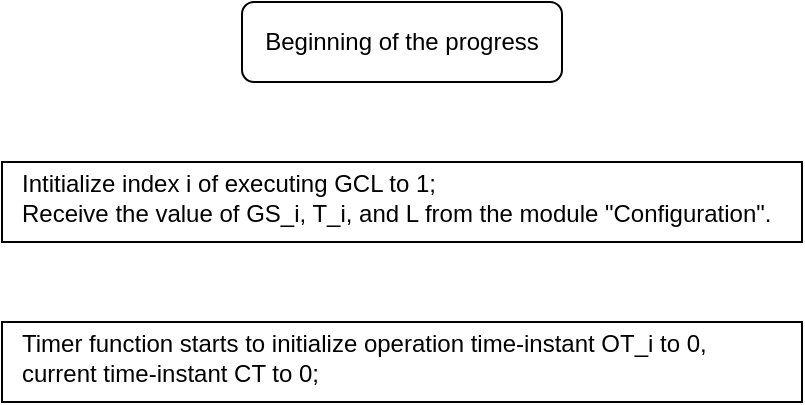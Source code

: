 <mxfile version="22.1.17" type="github">
  <diagram id="C5RBs43oDa-KdzZeNtuy" name="Page-1">
    <mxGraphModel dx="1481" dy="740" grid="1" gridSize="10" guides="1" tooltips="1" connect="1" arrows="1" fold="1" page="1" pageScale="1" pageWidth="827" pageHeight="1169" math="0" shadow="0">
      <root>
        <mxCell id="WIyWlLk6GJQsqaUBKTNV-0" />
        <mxCell id="WIyWlLk6GJQsqaUBKTNV-1" parent="WIyWlLk6GJQsqaUBKTNV-0" />
        <mxCell id="ViThs1E6ZkW2AHLPsCAg-0" value="Intitialize index i of executing GCL to 1;&lt;br&gt;Receive the value of GS_i, T_i, and L from the module &quot;Configuration&quot;.&amp;nbsp;" style="rounded=0;whiteSpace=wrap;html=1;align=left;spacingLeft=8;verticalAlign=middle;spacingBottom=4;" vertex="1" parent="WIyWlLk6GJQsqaUBKTNV-1">
          <mxGeometry x="240" y="320" width="400" height="40" as="geometry" />
        </mxCell>
        <mxCell id="ViThs1E6ZkW2AHLPsCAg-1" value="Beginning of the progress" style="rounded=1;whiteSpace=wrap;html=1;" vertex="1" parent="WIyWlLk6GJQsqaUBKTNV-1">
          <mxGeometry x="360" y="240" width="160" height="40" as="geometry" />
        </mxCell>
        <mxCell id="ViThs1E6ZkW2AHLPsCAg-3" value="Timer function starts to initialize operation time-instant OT_i to 0,&lt;br&gt;current time-instant CT to 0;" style="rounded=0;whiteSpace=wrap;html=1;align=left;spacingLeft=8;verticalAlign=middle;spacingBottom=4;" vertex="1" parent="WIyWlLk6GJQsqaUBKTNV-1">
          <mxGeometry x="240" y="400" width="400" height="40" as="geometry" />
        </mxCell>
      </root>
    </mxGraphModel>
  </diagram>
</mxfile>
